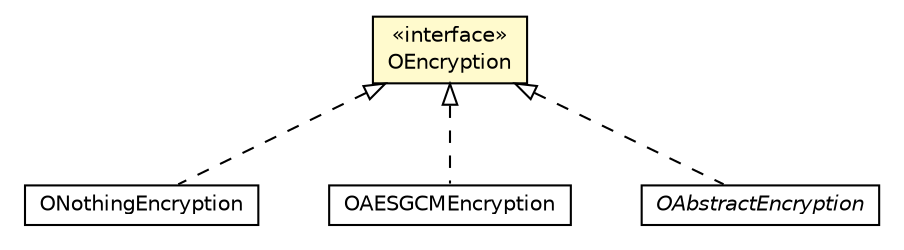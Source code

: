 #!/usr/local/bin/dot
#
# Class diagram 
# Generated by UMLGraph version R5_6-24-gf6e263 (http://www.umlgraph.org/)
#

digraph G {
	edge [fontname="Helvetica",fontsize=10,labelfontname="Helvetica",labelfontsize=10];
	node [fontname="Helvetica",fontsize=10,shape=plaintext];
	nodesep=0.25;
	ranksep=0.5;
	// com.orientechnologies.orient.core.encryption.impl.ONothingEncryption
	c3219166 [label=<<table title="com.orientechnologies.orient.core.encryption.impl.ONothingEncryption" border="0" cellborder="1" cellspacing="0" cellpadding="2" port="p" href="./impl/ONothingEncryption.html">
		<tr><td><table border="0" cellspacing="0" cellpadding="1">
<tr><td align="center" balign="center"> ONothingEncryption </td></tr>
		</table></td></tr>
		</table>>, URL="./impl/ONothingEncryption.html", fontname="Helvetica", fontcolor="black", fontsize=10.0];
	// com.orientechnologies.orient.core.encryption.impl.OAESGCMEncryption
	c3219167 [label=<<table title="com.orientechnologies.orient.core.encryption.impl.OAESGCMEncryption" border="0" cellborder="1" cellspacing="0" cellpadding="2" port="p" href="./impl/OAESGCMEncryption.html">
		<tr><td><table border="0" cellspacing="0" cellpadding="1">
<tr><td align="center" balign="center"> OAESGCMEncryption </td></tr>
		</table></td></tr>
		</table>>, URL="./impl/OAESGCMEncryption.html", fontname="Helvetica", fontcolor="black", fontsize=10.0];
	// com.orientechnologies.orient.core.encryption.impl.OAbstractEncryption
	c3219169 [label=<<table title="com.orientechnologies.orient.core.encryption.impl.OAbstractEncryption" border="0" cellborder="1" cellspacing="0" cellpadding="2" port="p" href="./impl/OAbstractEncryption.html">
		<tr><td><table border="0" cellspacing="0" cellpadding="1">
<tr><td align="center" balign="center"><font face="Helvetica-Oblique"> OAbstractEncryption </font></td></tr>
		</table></td></tr>
		</table>>, URL="./impl/OAbstractEncryption.html", fontname="Helvetica", fontcolor="black", fontsize=10.0];
	// com.orientechnologies.orient.core.encryption.OEncryption
	c3219170 [label=<<table title="com.orientechnologies.orient.core.encryption.OEncryption" border="0" cellborder="1" cellspacing="0" cellpadding="2" port="p" bgcolor="lemonChiffon" href="./OEncryption.html">
		<tr><td><table border="0" cellspacing="0" cellpadding="1">
<tr><td align="center" balign="center"> &#171;interface&#187; </td></tr>
<tr><td align="center" balign="center"> OEncryption </td></tr>
		</table></td></tr>
		</table>>, URL="./OEncryption.html", fontname="Helvetica", fontcolor="black", fontsize=10.0];
	//com.orientechnologies.orient.core.encryption.impl.ONothingEncryption implements com.orientechnologies.orient.core.encryption.OEncryption
	c3219170:p -> c3219166:p [dir=back,arrowtail=empty,style=dashed];
	//com.orientechnologies.orient.core.encryption.impl.OAESGCMEncryption implements com.orientechnologies.orient.core.encryption.OEncryption
	c3219170:p -> c3219167:p [dir=back,arrowtail=empty,style=dashed];
	//com.orientechnologies.orient.core.encryption.impl.OAbstractEncryption implements com.orientechnologies.orient.core.encryption.OEncryption
	c3219170:p -> c3219169:p [dir=back,arrowtail=empty,style=dashed];
}

